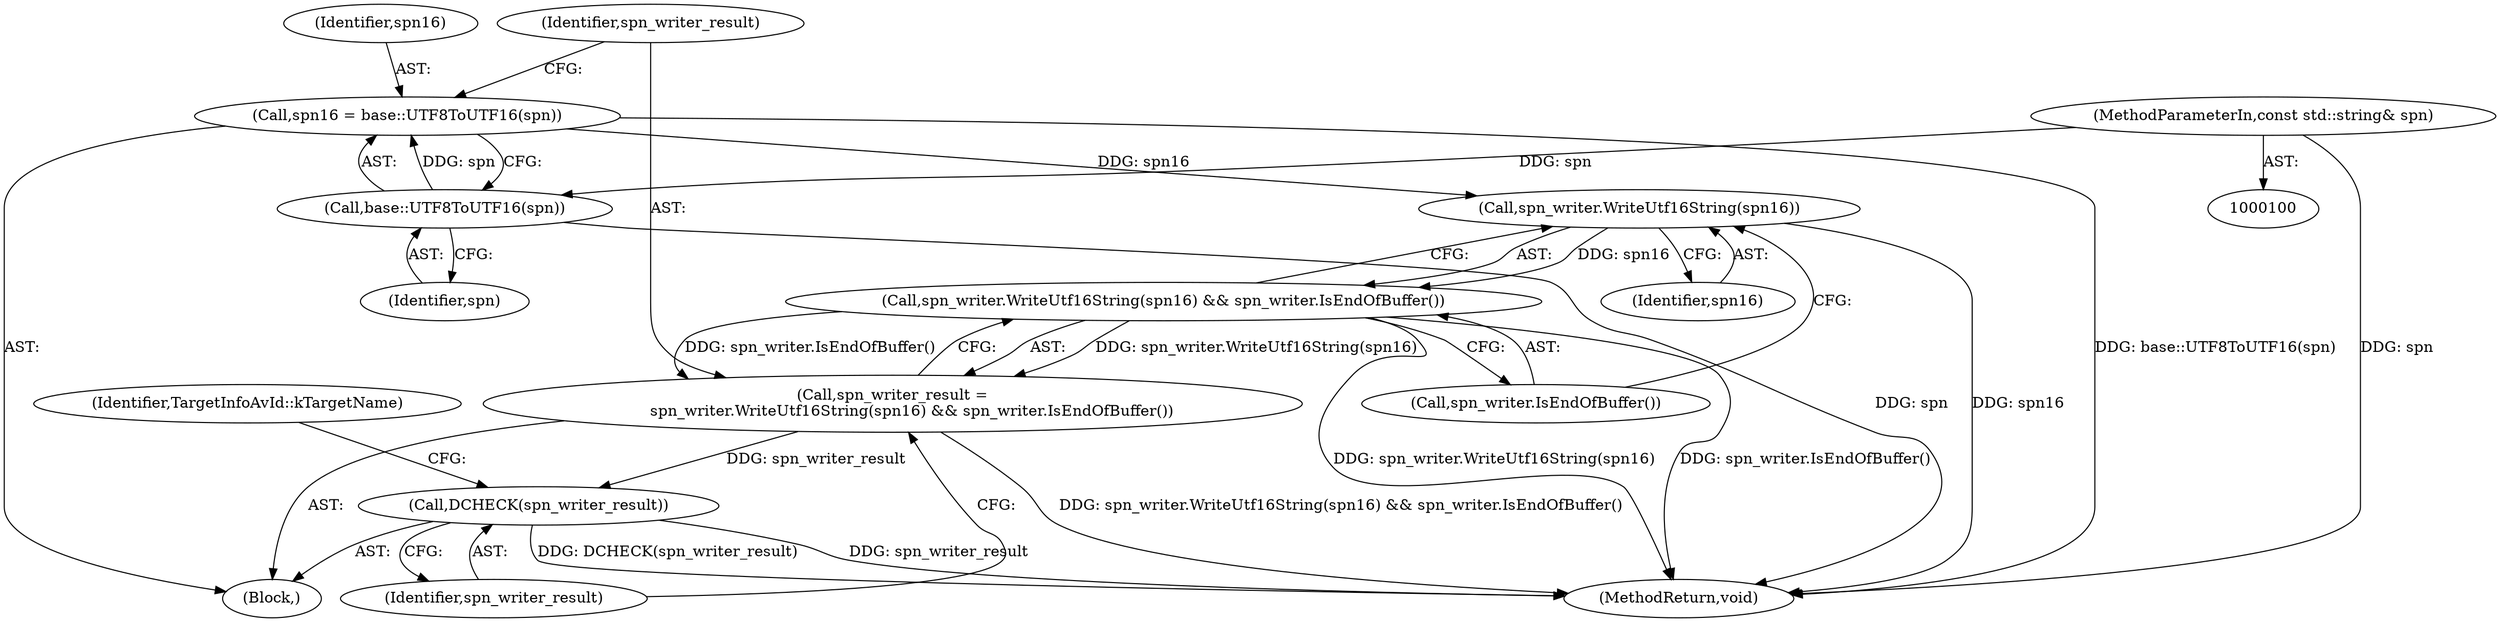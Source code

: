 digraph "0_Chrome_9cfe470d793da6e09b966d435c8fa2ba1625d5fe_2@API" {
"1000218" [label="(Call,spn_writer.WriteUtf16String(spn16))"];
"1000209" [label="(Call,spn16 = base::UTF8ToUTF16(spn))"];
"1000211" [label="(Call,base::UTF8ToUTF16(spn))"];
"1000104" [label="(MethodParameterIn,const std::string& spn)"];
"1000217" [label="(Call,spn_writer.WriteUtf16String(spn16) && spn_writer.IsEndOfBuffer())"];
"1000215" [label="(Call,spn_writer_result =\n        spn_writer.WriteUtf16String(spn16) && spn_writer.IsEndOfBuffer())"];
"1000221" [label="(Call,DCHECK(spn_writer_result))"];
"1000218" [label="(Call,spn_writer.WriteUtf16String(spn16))"];
"1000215" [label="(Call,spn_writer_result =\n        spn_writer.WriteUtf16String(spn16) && spn_writer.IsEndOfBuffer())"];
"1000211" [label="(Call,base::UTF8ToUTF16(spn))"];
"1000209" [label="(Call,spn16 = base::UTF8ToUTF16(spn))"];
"1000216" [label="(Identifier,spn_writer_result)"];
"1000212" [label="(Identifier,spn)"];
"1000220" [label="(Call,spn_writer.IsEndOfBuffer())"];
"1000224" [label="(Identifier,TargetInfoAvId::kTargetName)"];
"1000219" [label="(Identifier,spn16)"];
"1000104" [label="(MethodParameterIn,const std::string& spn)"];
"1000217" [label="(Call,spn_writer.WriteUtf16String(spn16) && spn_writer.IsEndOfBuffer())"];
"1000222" [label="(Identifier,spn_writer_result)"];
"1000210" [label="(Identifier,spn16)"];
"1000191" [label="(Block,)"];
"1000221" [label="(Call,DCHECK(spn_writer_result))"];
"1000242" [label="(MethodReturn,void)"];
"1000218" -> "1000217"  [label="AST: "];
"1000218" -> "1000219"  [label="CFG: "];
"1000219" -> "1000218"  [label="AST: "];
"1000220" -> "1000218"  [label="CFG: "];
"1000217" -> "1000218"  [label="CFG: "];
"1000218" -> "1000242"  [label="DDG: spn16"];
"1000218" -> "1000217"  [label="DDG: spn16"];
"1000209" -> "1000218"  [label="DDG: spn16"];
"1000209" -> "1000191"  [label="AST: "];
"1000209" -> "1000211"  [label="CFG: "];
"1000210" -> "1000209"  [label="AST: "];
"1000211" -> "1000209"  [label="AST: "];
"1000216" -> "1000209"  [label="CFG: "];
"1000209" -> "1000242"  [label="DDG: base::UTF8ToUTF16(spn)"];
"1000211" -> "1000209"  [label="DDG: spn"];
"1000211" -> "1000212"  [label="CFG: "];
"1000212" -> "1000211"  [label="AST: "];
"1000211" -> "1000242"  [label="DDG: spn"];
"1000104" -> "1000211"  [label="DDG: spn"];
"1000104" -> "1000100"  [label="AST: "];
"1000104" -> "1000242"  [label="DDG: spn"];
"1000217" -> "1000215"  [label="AST: "];
"1000217" -> "1000220"  [label="CFG: "];
"1000220" -> "1000217"  [label="AST: "];
"1000215" -> "1000217"  [label="CFG: "];
"1000217" -> "1000242"  [label="DDG: spn_writer.WriteUtf16String(spn16)"];
"1000217" -> "1000242"  [label="DDG: spn_writer.IsEndOfBuffer()"];
"1000217" -> "1000215"  [label="DDG: spn_writer.WriteUtf16String(spn16)"];
"1000217" -> "1000215"  [label="DDG: spn_writer.IsEndOfBuffer()"];
"1000215" -> "1000191"  [label="AST: "];
"1000216" -> "1000215"  [label="AST: "];
"1000222" -> "1000215"  [label="CFG: "];
"1000215" -> "1000242"  [label="DDG: spn_writer.WriteUtf16String(spn16) && spn_writer.IsEndOfBuffer()"];
"1000215" -> "1000221"  [label="DDG: spn_writer_result"];
"1000221" -> "1000191"  [label="AST: "];
"1000221" -> "1000222"  [label="CFG: "];
"1000222" -> "1000221"  [label="AST: "];
"1000224" -> "1000221"  [label="CFG: "];
"1000221" -> "1000242"  [label="DDG: DCHECK(spn_writer_result)"];
"1000221" -> "1000242"  [label="DDG: spn_writer_result"];
}
